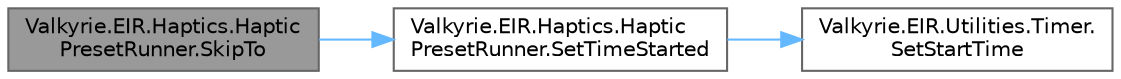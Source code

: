 digraph "Valkyrie.EIR.Haptics.HapticPresetRunner.SkipTo"
{
 // LATEX_PDF_SIZE
  bgcolor="transparent";
  edge [fontname=Helvetica,fontsize=10,labelfontname=Helvetica,labelfontsize=10];
  node [fontname=Helvetica,fontsize=10,shape=box,height=0.2,width=0.4];
  rankdir="LR";
  Node1 [id="Node000001",label="Valkyrie.EIR.Haptics.Haptic\lPresetRunner.SkipTo",height=0.2,width=0.4,color="gray40", fillcolor="grey60", style="filled", fontcolor="black",tooltip="Provide a time betweeen 0 and 1 and this will set the current preset to that mapped time."];
  Node1 -> Node2 [id="edge1_Node000001_Node000002",color="steelblue1",style="solid",tooltip=" "];
  Node2 [id="Node000002",label="Valkyrie.EIR.Haptics.Haptic\lPresetRunner.SetTimeStarted",height=0.2,width=0.4,color="grey40", fillcolor="white", style="filled",URL="$df/d95/class_valkyrie_1_1_e_i_r_1_1_haptics_1_1_haptic_preset_runner.html#acae37016b651e0d7ebd6a876b012aa71",tooltip="Set the time this preset started"];
  Node2 -> Node3 [id="edge2_Node000002_Node000003",color="steelblue1",style="solid",tooltip=" "];
  Node3 [id="Node000003",label="Valkyrie.EIR.Utilities.Timer.\lSetStartTime",height=0.2,width=0.4,color="grey40", fillcolor="white", style="filled",URL="$dc/d75/struct_valkyrie_1_1_e_i_r_1_1_utilities_1_1_timer.html#a9f98ac20447cc58e33e2ccf49740c02c",tooltip="Sets the starting time of the timer in cases where the timer should not be started immediately."];
}
